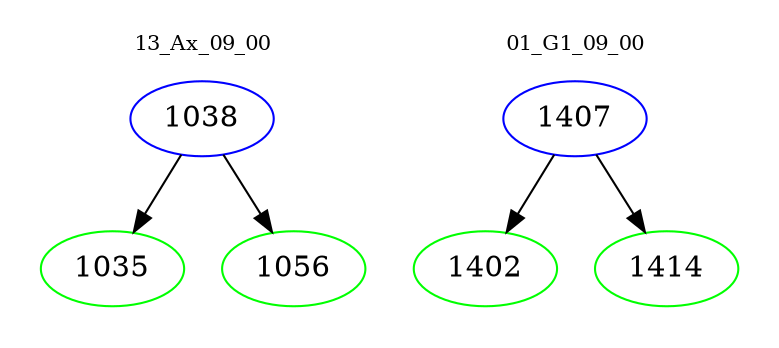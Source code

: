 digraph{
subgraph cluster_0 {
color = white
label = "13_Ax_09_00";
fontsize=10;
T0_1038 [label="1038", color="blue"]
T0_1038 -> T0_1035 [color="black"]
T0_1035 [label="1035", color="green"]
T0_1038 -> T0_1056 [color="black"]
T0_1056 [label="1056", color="green"]
}
subgraph cluster_1 {
color = white
label = "01_G1_09_00";
fontsize=10;
T1_1407 [label="1407", color="blue"]
T1_1407 -> T1_1402 [color="black"]
T1_1402 [label="1402", color="green"]
T1_1407 -> T1_1414 [color="black"]
T1_1414 [label="1414", color="green"]
}
}
